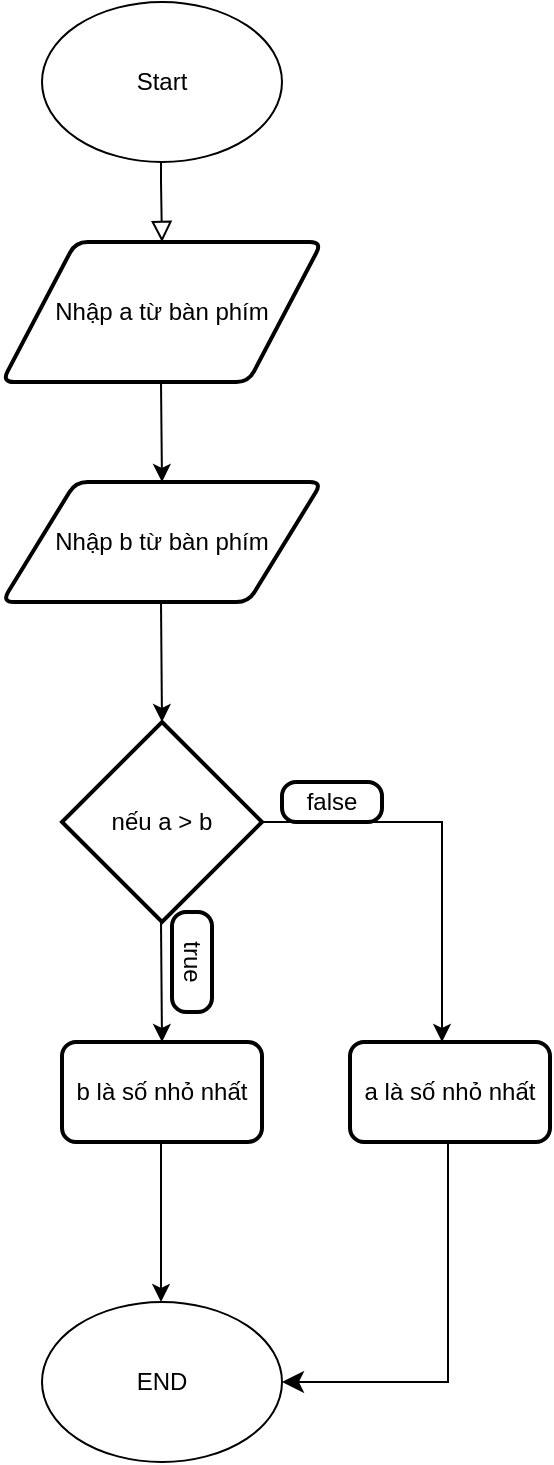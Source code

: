 <mxfile version="24.8.6">
  <diagram id="C5RBs43oDa-KdzZeNtuy" name="Page-1">
    <mxGraphModel dx="1006" dy="531" grid="1" gridSize="10" guides="1" tooltips="1" connect="1" arrows="1" fold="1" page="1" pageScale="1" pageWidth="827" pageHeight="1169" math="0" shadow="0">
      <root>
        <mxCell id="WIyWlLk6GJQsqaUBKTNV-0" />
        <mxCell id="WIyWlLk6GJQsqaUBKTNV-1" parent="WIyWlLk6GJQsqaUBKTNV-0" />
        <mxCell id="WIyWlLk6GJQsqaUBKTNV-2" value="" style="rounded=0;html=1;jettySize=auto;orthogonalLoop=1;fontSize=11;endArrow=block;endFill=0;endSize=8;strokeWidth=1;shadow=0;labelBackgroundColor=none;edgeStyle=orthogonalEdgeStyle;" parent="WIyWlLk6GJQsqaUBKTNV-1" edge="1">
          <mxGeometry relative="1" as="geometry">
            <mxPoint x="219.5" y="120" as="sourcePoint" />
            <mxPoint x="220" y="160" as="targetPoint" />
            <Array as="points">
              <mxPoint x="219.5" y="130" />
              <mxPoint x="219.5" y="130" />
            </Array>
          </mxGeometry>
        </mxCell>
        <mxCell id="yOGrfhA7rCapjjAsWZea-2" value="&lt;font style=&quot;vertical-align: inherit;&quot;&gt;&lt;font style=&quot;vertical-align: inherit;&quot;&gt;Start&lt;/font&gt;&lt;/font&gt;" style="ellipse;whiteSpace=wrap;html=1;" vertex="1" parent="WIyWlLk6GJQsqaUBKTNV-1">
          <mxGeometry x="160" y="40" width="120" height="80" as="geometry" />
        </mxCell>
        <mxCell id="yOGrfhA7rCapjjAsWZea-4" value="" style="endArrow=classic;html=1;rounded=0;" edge="1" parent="WIyWlLk6GJQsqaUBKTNV-1">
          <mxGeometry width="50" height="50" relative="1" as="geometry">
            <mxPoint x="219.5" y="230" as="sourcePoint" />
            <mxPoint x="220" y="280" as="targetPoint" />
          </mxGeometry>
        </mxCell>
        <mxCell id="yOGrfhA7rCapjjAsWZea-5" value="&lt;font style=&quot;vertical-align: inherit;&quot;&gt;&lt;font style=&quot;vertical-align: inherit;&quot;&gt;Nhập a từ bàn phím&lt;/font&gt;&lt;/font&gt;" style="shape=parallelogram;html=1;strokeWidth=2;perimeter=parallelogramPerimeter;whiteSpace=wrap;rounded=1;arcSize=12;size=0.23;" vertex="1" parent="WIyWlLk6GJQsqaUBKTNV-1">
          <mxGeometry x="140" y="160" width="160" height="70" as="geometry" />
        </mxCell>
        <mxCell id="yOGrfhA7rCapjjAsWZea-8" value="" style="endArrow=classic;html=1;rounded=0;" edge="1" parent="WIyWlLk6GJQsqaUBKTNV-1">
          <mxGeometry width="50" height="50" relative="1" as="geometry">
            <mxPoint x="219.5" y="340" as="sourcePoint" />
            <mxPoint x="220" y="400" as="targetPoint" />
          </mxGeometry>
        </mxCell>
        <mxCell id="yOGrfhA7rCapjjAsWZea-14" value="" style="endArrow=classic;html=1;rounded=0;" edge="1" parent="WIyWlLk6GJQsqaUBKTNV-1">
          <mxGeometry width="50" height="50" relative="1" as="geometry">
            <mxPoint x="219.5" y="500" as="sourcePoint" />
            <mxPoint x="220" y="560" as="targetPoint" />
          </mxGeometry>
        </mxCell>
        <mxCell id="yOGrfhA7rCapjjAsWZea-19" value="&lt;font style=&quot;vertical-align: inherit;&quot;&gt;&lt;font style=&quot;vertical-align: inherit;&quot;&gt;Nhập b từ bàn phím&lt;/font&gt;&lt;/font&gt;" style="shape=parallelogram;html=1;strokeWidth=2;perimeter=parallelogramPerimeter;whiteSpace=wrap;rounded=1;arcSize=12;size=0.23;" vertex="1" parent="WIyWlLk6GJQsqaUBKTNV-1">
          <mxGeometry x="140" y="280" width="160" height="60" as="geometry" />
        </mxCell>
        <mxCell id="yOGrfhA7rCapjjAsWZea-28" value="" style="edgeStyle=segmentEdgeStyle;endArrow=classic;html=1;curved=0;rounded=0;endSize=8;startSize=8;entryX=1;entryY=0.5;entryDx=0;entryDy=0;" edge="1" parent="WIyWlLk6GJQsqaUBKTNV-1" target="yOGrfhA7rCapjjAsWZea-30">
          <mxGeometry width="50" height="50" relative="1" as="geometry">
            <mxPoint x="363" y="610" as="sourcePoint" />
            <mxPoint x="247" y="730" as="targetPoint" />
            <Array as="points">
              <mxPoint x="363" y="730" />
            </Array>
          </mxGeometry>
        </mxCell>
        <mxCell id="yOGrfhA7rCapjjAsWZea-29" value="" style="endArrow=classic;html=1;rounded=0;" edge="1" parent="WIyWlLk6GJQsqaUBKTNV-1">
          <mxGeometry width="50" height="50" relative="1" as="geometry">
            <mxPoint x="219.5" y="610" as="sourcePoint" />
            <mxPoint x="219.5" y="690" as="targetPoint" />
          </mxGeometry>
        </mxCell>
        <mxCell id="yOGrfhA7rCapjjAsWZea-30" value="&lt;font style=&quot;vertical-align: inherit;&quot;&gt;&lt;font style=&quot;vertical-align: inherit;&quot;&gt;END&lt;/font&gt;&lt;/font&gt;" style="ellipse;whiteSpace=wrap;html=1;" vertex="1" parent="WIyWlLk6GJQsqaUBKTNV-1">
          <mxGeometry x="160" y="690" width="120" height="80" as="geometry" />
        </mxCell>
        <mxCell id="yOGrfhA7rCapjjAsWZea-32" value="nếu a &amp;gt; b" style="strokeWidth=2;html=1;shape=mxgraph.flowchart.decision;whiteSpace=wrap;" vertex="1" parent="WIyWlLk6GJQsqaUBKTNV-1">
          <mxGeometry x="170" y="400" width="100" height="100" as="geometry" />
        </mxCell>
        <mxCell id="yOGrfhA7rCapjjAsWZea-33" value="b là số nhỏ nhất&lt;span style=&quot;color: rgba(0, 0, 0, 0); font-family: monospace; font-size: 0px; text-align: start; text-wrap: nowrap;&quot;&gt;%3CmxGraphModel%3E%3Croot%3E%3CmxCell%20id%3D%220%22%2F%3E%3CmxCell%20id%3D%221%22%20parent%3D%220%22%2F%3E%3CmxCell%20id%3D%222%22%20value%3D%22%22%20style%3D%22endArrow%3Dclassic%3Bhtml%3D1%3Brounded%3D0%3B%22%20edge%3D%221%22%20parent%3D%221%22%3E%3CmxGeometry%20width%3D%2250%22%20height%3D%2250%22%20relative%3D%221%22%20as%3D%22geometry%22%3E%3CmxPoint%20x%3D%22190%22%20y%3D%2290%22%20as%3D%22sourcePoint%22%2F%3E%3CmxPoint%20x%3D%22190%22%20y%3D%22140%22%20as%3D%22targetPoint%22%2F%3E%3C%2FmxGeometry%3E%3C%2FmxCell%3E%3C%2Froot%3E%3C%2FmxGraphModel%3E&lt;/span&gt;" style="rounded=1;whiteSpace=wrap;html=1;absoluteArcSize=1;arcSize=14;strokeWidth=2;" vertex="1" parent="WIyWlLk6GJQsqaUBKTNV-1">
          <mxGeometry x="170" y="560" width="100" height="50" as="geometry" />
        </mxCell>
        <mxCell id="yOGrfhA7rCapjjAsWZea-34" value="a là số nhỏ nhất" style="rounded=1;whiteSpace=wrap;html=1;absoluteArcSize=1;arcSize=14;strokeWidth=2;" vertex="1" parent="WIyWlLk6GJQsqaUBKTNV-1">
          <mxGeometry x="314" y="560" width="100" height="50" as="geometry" />
        </mxCell>
        <mxCell id="yOGrfhA7rCapjjAsWZea-35" value="" style="endArrow=classic;html=1;rounded=0;" edge="1" parent="WIyWlLk6GJQsqaUBKTNV-1">
          <mxGeometry width="50" height="50" relative="1" as="geometry">
            <mxPoint x="270" y="450" as="sourcePoint" />
            <mxPoint x="360" y="560" as="targetPoint" />
            <Array as="points">
              <mxPoint x="360" y="450" />
            </Array>
          </mxGeometry>
        </mxCell>
        <mxCell id="yOGrfhA7rCapjjAsWZea-36" value="false" style="rounded=1;whiteSpace=wrap;html=1;absoluteArcSize=1;arcSize=14;strokeWidth=2;" vertex="1" parent="WIyWlLk6GJQsqaUBKTNV-1">
          <mxGeometry x="280" y="430" width="50" height="20" as="geometry" />
        </mxCell>
        <mxCell id="yOGrfhA7rCapjjAsWZea-38" value="true" style="rounded=1;whiteSpace=wrap;html=1;absoluteArcSize=1;arcSize=14;strokeWidth=2;rotation=90;" vertex="1" parent="WIyWlLk6GJQsqaUBKTNV-1">
          <mxGeometry x="210" y="510" width="50" height="20" as="geometry" />
        </mxCell>
      </root>
    </mxGraphModel>
  </diagram>
</mxfile>
